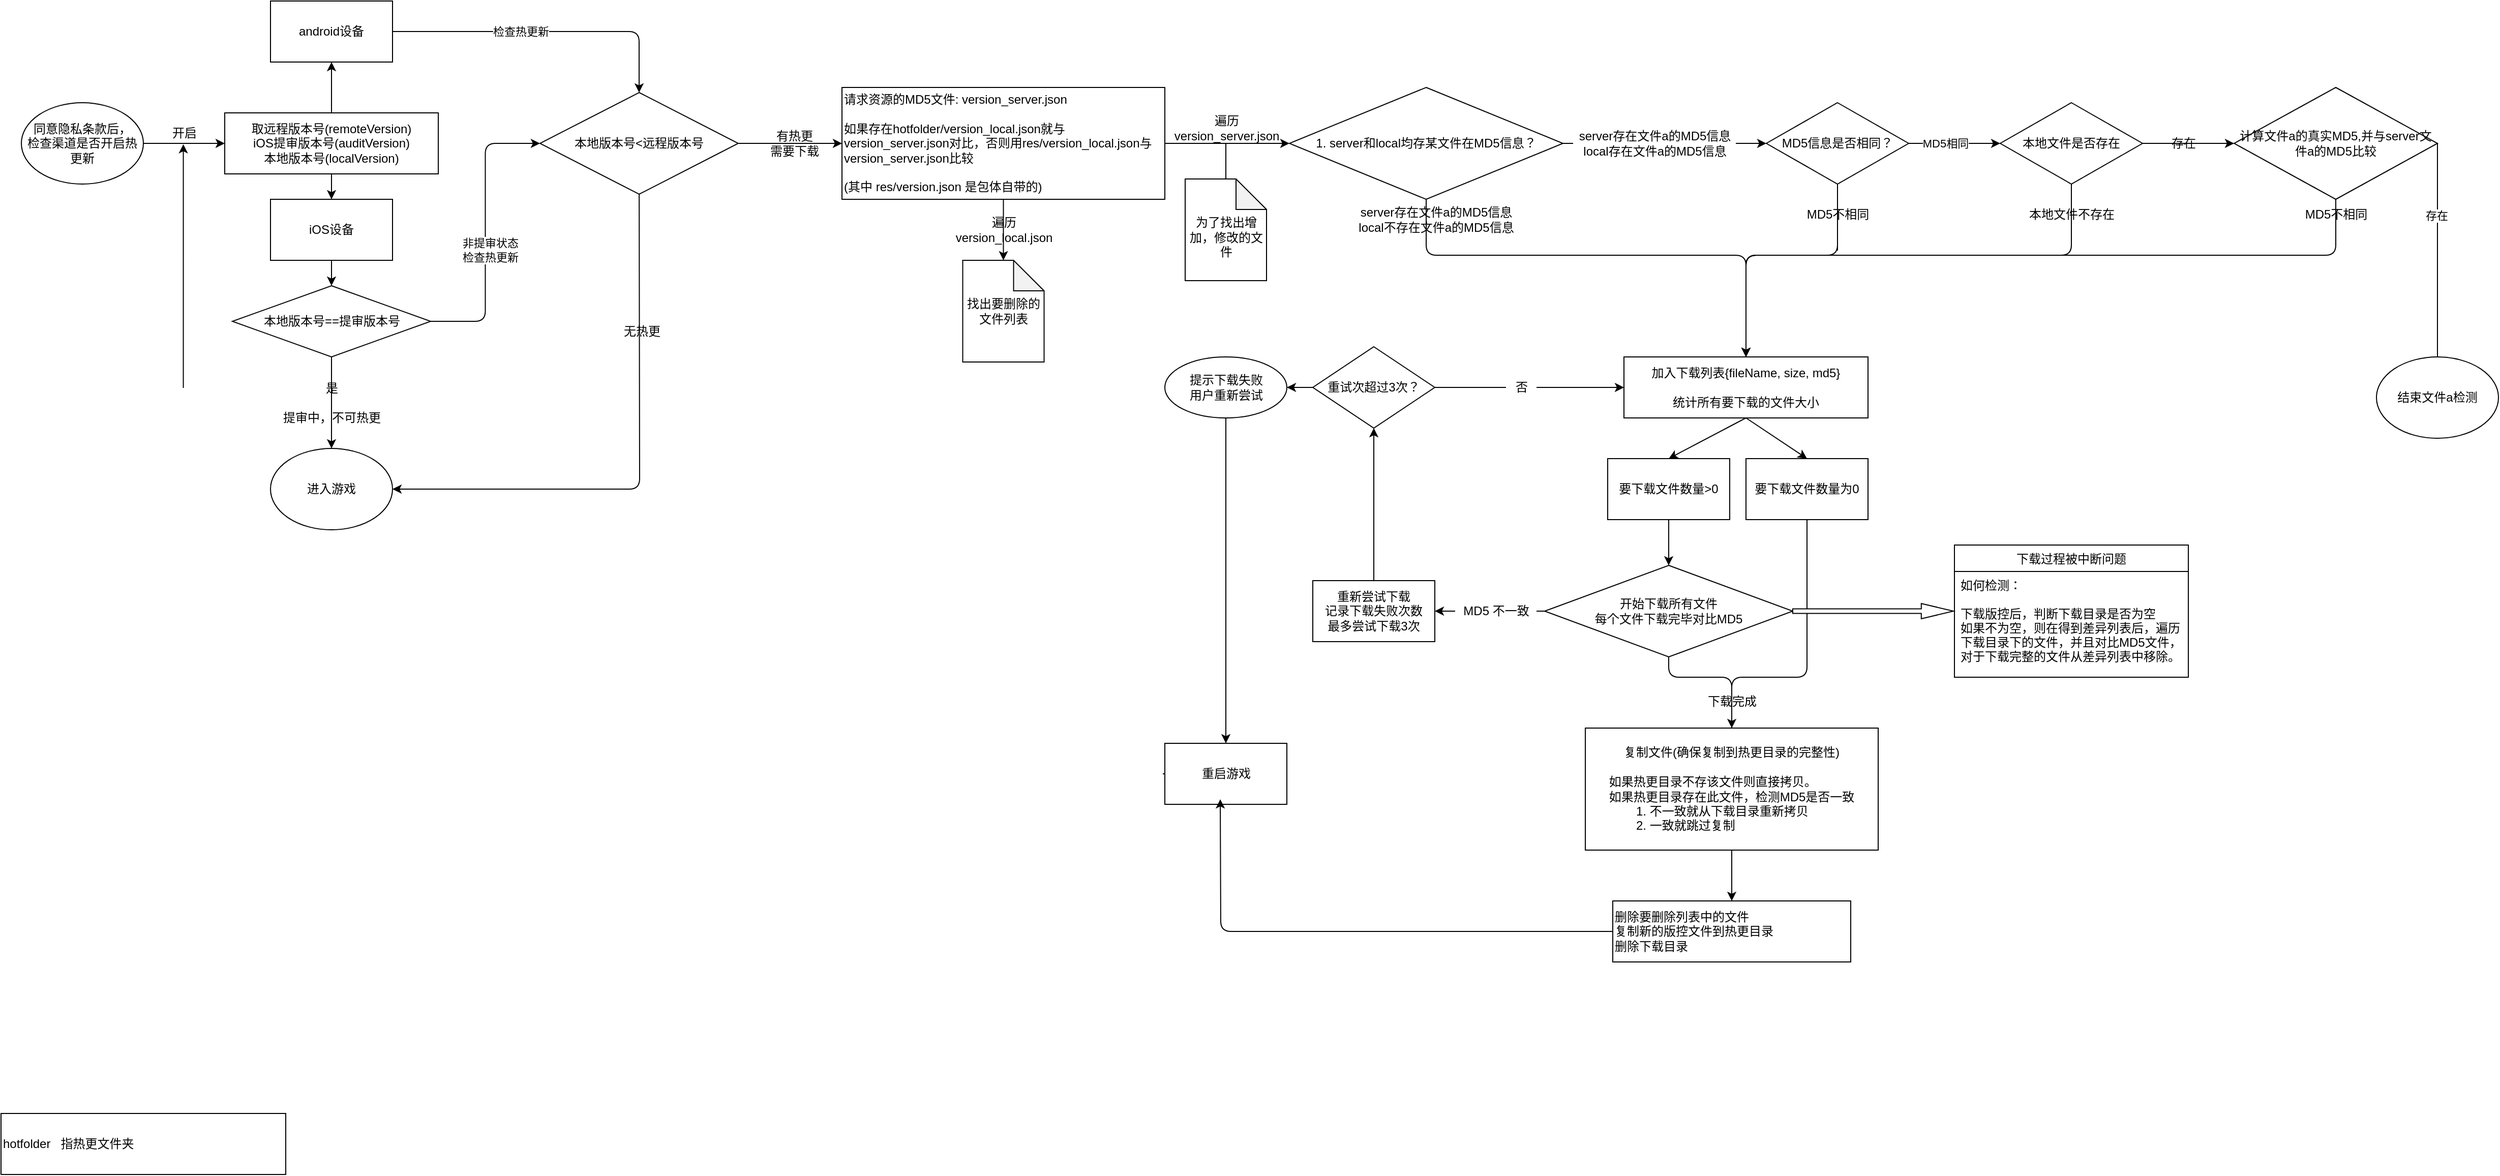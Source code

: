 <mxfile>
    <diagram id="xUhgE4Rxfc2PH_i5NJvs" name="第 1 页">
        <mxGraphModel dx="1527" dy="878" grid="1" gridSize="10" guides="1" tooltips="1" connect="1" arrows="1" fold="1" page="1" pageScale="1" pageWidth="827" pageHeight="1169" math="0" shadow="0">
            <root>
                <mxCell id="0"/>
                <mxCell id="1" parent="0"/>
                <mxCell id="7" value="" style="edgeStyle=none;html=1;exitX=1;exitY=0.5;exitDx=0;exitDy=0;" parent="1" source="198" target="4" edge="1">
                    <mxGeometry relative="1" as="geometry">
                        <mxPoint x="140" y="155" as="sourcePoint"/>
                    </mxGeometry>
                </mxCell>
                <mxCell id="10" style="edgeStyle=none;html=1;exitX=1;exitY=0.5;exitDx=0;exitDy=0;entryX=0;entryY=0.5;entryDx=0;entryDy=0;" parent="1" source="4" edge="1">
                    <mxGeometry relative="1" as="geometry">
                        <mxPoint x="320" y="155" as="targetPoint"/>
                    </mxGeometry>
                </mxCell>
                <mxCell id="25" value="" style="edgeStyle=none;html=1;" parent="1" source="4" target="24" edge="1">
                    <mxGeometry relative="1" as="geometry"/>
                </mxCell>
                <mxCell id="27" value="" style="edgeStyle=none;html=1;" parent="1" source="4" target="26" edge="1">
                    <mxGeometry relative="1" as="geometry"/>
                </mxCell>
                <mxCell id="4" value="取远程版本号(remoteVersion)&lt;br&gt;iOS提审版本号(auditVersion)&lt;br&gt;本地版本号(localVersion)" style="rounded=0;whiteSpace=wrap;html=1;" parent="1" vertex="1">
                    <mxGeometry x="220" y="125" width="210" height="60" as="geometry"/>
                </mxCell>
                <mxCell id="23" value="开启" style="text;html=1;align=center;verticalAlign=middle;resizable=0;points=[];autosize=1;strokeColor=none;fillColor=none;" parent="1" vertex="1">
                    <mxGeometry x="160" y="135" width="40" height="20" as="geometry"/>
                </mxCell>
                <mxCell id="33" value="" style="edgeStyle=none;html=1;" parent="1" source="24" target="31" edge="1">
                    <mxGeometry relative="1" as="geometry"/>
                </mxCell>
                <mxCell id="24" value="iOS设备&lt;br&gt;" style="rounded=0;whiteSpace=wrap;html=1;" parent="1" vertex="1">
                    <mxGeometry x="265" y="210" width="120" height="60" as="geometry"/>
                </mxCell>
                <mxCell id="166" value="" style="html=1;entryX=0.5;entryY=0;entryDx=0;entryDy=0;exitX=1;exitY=0.5;exitDx=0;exitDy=0;edgeStyle=orthogonalEdgeStyle;" parent="1" source="26" target="42" edge="1">
                    <mxGeometry relative="1" as="geometry">
                        <mxPoint x="465" y="45" as="targetPoint"/>
                    </mxGeometry>
                </mxCell>
                <mxCell id="168" value="检查热更新" style="edgeLabel;html=1;align=center;verticalAlign=middle;resizable=0;points=[];" parent="166" vertex="1" connectable="0">
                    <mxGeometry x="-0.277" y="1" relative="1" as="geometry">
                        <mxPoint x="16" y="1" as="offset"/>
                    </mxGeometry>
                </mxCell>
                <mxCell id="26" value="android设备" style="rounded=0;whiteSpace=wrap;html=1;" parent="1" vertex="1">
                    <mxGeometry x="265" y="15" width="120" height="60" as="geometry"/>
                </mxCell>
                <mxCell id="160" value="" style="edgeStyle=none;html=1;entryX=0.5;entryY=0;entryDx=0;entryDy=0;exitX=0.5;exitY=1;exitDx=0;exitDy=0;" parent="1" source="31" target="196" edge="1">
                    <mxGeometry relative="1" as="geometry">
                        <mxPoint x="325" y="475" as="targetPoint"/>
                    </mxGeometry>
                </mxCell>
                <mxCell id="164" style="edgeStyle=orthogonalEdgeStyle;html=1;exitX=1;exitY=0.5;exitDx=0;exitDy=0;entryX=0;entryY=0.5;entryDx=0;entryDy=0;" parent="1" source="31" target="42" edge="1">
                    <mxGeometry relative="1" as="geometry">
                        <mxPoint x="530" y="155" as="targetPoint"/>
                    </mxGeometry>
                </mxCell>
                <mxCell id="167" value="非提审状态&lt;br&gt;检查热更新" style="edgeLabel;html=1;align=center;verticalAlign=middle;resizable=0;points=[];" parent="164" vertex="1" connectable="0">
                    <mxGeometry x="-0.555" y="2" relative="1" as="geometry">
                        <mxPoint x="6" y="-61" as="offset"/>
                    </mxGeometry>
                </mxCell>
                <mxCell id="31" value="本地版本号==提审版本号" style="rhombus;whiteSpace=wrap;html=1;rounded=0;" parent="1" vertex="1">
                    <mxGeometry x="227.5" y="295" width="195" height="70" as="geometry"/>
                </mxCell>
                <mxCell id="53" value="" style="edgeStyle=none;html=1;" parent="1" source="42" target="52" edge="1">
                    <mxGeometry relative="1" as="geometry"/>
                </mxCell>
                <mxCell id="201" value="" style="html=1;entryX=1;entryY=0.5;entryDx=0;entryDy=0;" edge="1" parent="1" source="42" target="196">
                    <mxGeometry relative="1" as="geometry">
                        <mxPoint x="627.5" y="285.0" as="targetPoint"/>
                        <Array as="points">
                            <mxPoint x="628" y="495"/>
                        </Array>
                    </mxGeometry>
                </mxCell>
                <mxCell id="42" value="本地版本号&amp;lt;远程版本号" style="rhombus;whiteSpace=wrap;html=1;rounded=0;" parent="1" vertex="1">
                    <mxGeometry x="530" y="105" width="195" height="100" as="geometry"/>
                </mxCell>
                <mxCell id="61" value="" style="edgeStyle=none;html=1;entryX=0;entryY=0.5;entryDx=0;entryDy=0;" parent="1" source="52" target="60" edge="1">
                    <mxGeometry relative="1" as="geometry"/>
                </mxCell>
                <mxCell id="117" value="" style="html=1;exitX=0.5;exitY=1;exitDx=0;exitDy=0;entryX=0.5;entryY=0;entryDx=0;entryDy=0;entryPerimeter=0;" parent="1" source="52" target="199" edge="1">
                    <mxGeometry relative="1" as="geometry">
                        <mxPoint x="985.745" y="275" as="targetPoint"/>
                    </mxGeometry>
                </mxCell>
                <mxCell id="52" value="&lt;div&gt;&lt;span&gt;请求资源的MD5文件: version_server.json&lt;/span&gt;&lt;/div&gt;&lt;div&gt;&lt;span&gt;&lt;br&gt;&lt;/span&gt;&lt;/div&gt;如果存在&lt;span&gt;hotfolder/version_local.json就与&lt;/span&gt;version_server.json对比，否则用res/version_local.json与version_server.json比较&lt;br&gt;&lt;br&gt;(其中 res/version.json 是包体自带的)" style="whiteSpace=wrap;html=1;rounded=0;align=left;" parent="1" vertex="1">
                    <mxGeometry x="827" y="100" width="317.5" height="110" as="geometry"/>
                </mxCell>
                <mxCell id="54" value="有热更&lt;br&gt;需要下载" style="text;html=1;align=center;verticalAlign=middle;resizable=0;points=[];autosize=1;strokeColor=none;fillColor=none;" parent="1" vertex="1">
                    <mxGeometry x="750" y="140" width="60" height="30" as="geometry"/>
                </mxCell>
                <mxCell id="55" value="hotfolder&amp;nbsp; &amp;nbsp;指热更文件夹" style="rounded=0;whiteSpace=wrap;html=1;align=left;" parent="1" vertex="1">
                    <mxGeometry y="1109" width="280" height="60" as="geometry"/>
                </mxCell>
                <mxCell id="69" value="" style="edgeStyle=none;html=1;entryX=0;entryY=0.5;entryDx=0;entryDy=0;exitX=1;exitY=0.5;exitDx=0;exitDy=0;startArrow=none;" parent="1" source="64" target="68" edge="1">
                    <mxGeometry relative="1" as="geometry"/>
                </mxCell>
                <mxCell id="91" value="" style="edgeStyle=orthogonalEdgeStyle;html=1;exitX=0.5;exitY=1;exitDx=0;exitDy=0;entryX=0.5;entryY=0;entryDx=0;entryDy=0;" parent="1" source="60" target="65" edge="1">
                    <mxGeometry relative="1" as="geometry">
                        <mxPoint x="1536" y="375" as="targetPoint"/>
                        <Array as="points">
                            <mxPoint x="1402" y="265"/>
                            <mxPoint x="1716" y="265"/>
                        </Array>
                    </mxGeometry>
                </mxCell>
                <mxCell id="60" value="&lt;div&gt;&lt;span&gt;1. server和local均存某文件在MD5信息？&lt;/span&gt;&lt;/div&gt;" style="rhombus;whiteSpace=wrap;html=1;align=center;rounded=0;" parent="1" vertex="1">
                    <mxGeometry x="1267" y="100" width="269" height="110" as="geometry"/>
                </mxCell>
                <mxCell id="124" style="edgeStyle=none;html=1;exitX=0.5;exitY=1;exitDx=0;exitDy=0;entryX=0.5;entryY=0;entryDx=0;entryDy=0;" parent="1" source="65" target="113" edge="1">
                    <mxGeometry relative="1" as="geometry"/>
                </mxCell>
                <mxCell id="125" style="edgeStyle=none;html=1;exitX=0.5;exitY=1;exitDx=0;exitDy=0;entryX=0.5;entryY=0;entryDx=0;entryDy=0;" parent="1" source="65" target="123" edge="1">
                    <mxGeometry relative="1" as="geometry"/>
                </mxCell>
                <mxCell id="65" value="加入下载列表{fileName, size, md5}&lt;br&gt;&lt;br&gt;统计所有要下载的文件大小" style="rounded=0;whiteSpace=wrap;html=1;" parent="1" vertex="1">
                    <mxGeometry x="1596" y="365" width="240" height="60" as="geometry"/>
                </mxCell>
                <mxCell id="74" value="" style="edgeStyle=none;html=1;exitX=1;exitY=0.5;exitDx=0;exitDy=0;" parent="1" source="68" target="73" edge="1">
                    <mxGeometry relative="1" as="geometry"/>
                </mxCell>
                <mxCell id="75" value="MD5相同" style="edgeLabel;html=1;align=center;verticalAlign=middle;resizable=0;points=[];" parent="74" vertex="1" connectable="0">
                    <mxGeometry x="-0.199" relative="1" as="geometry">
                        <mxPoint as="offset"/>
                    </mxGeometry>
                </mxCell>
                <mxCell id="106" value="" style="edgeStyle=orthogonalEdgeStyle;html=1;entryX=0.5;entryY=0;entryDx=0;entryDy=0;exitX=0.5;exitY=1;exitDx=0;exitDy=0;startArrow=none;" parent="1" source="109" target="65" edge="1">
                    <mxGeometry relative="1" as="geometry">
                        <mxPoint x="1806" y="275" as="targetPoint"/>
                        <Array as="points">
                            <mxPoint x="1716" y="265"/>
                        </Array>
                    </mxGeometry>
                </mxCell>
                <mxCell id="68" value="MD5信息是否相同？" style="rhombus;whiteSpace=wrap;html=1;" parent="1" vertex="1">
                    <mxGeometry x="1736" y="115" width="140" height="80" as="geometry"/>
                </mxCell>
                <mxCell id="64" value="server存在文件a的MD5信息&lt;br&gt;local存在文件a的MD5信息" style="text;html=1;align=center;verticalAlign=middle;resizable=0;points=[];autosize=1;strokeColor=none;fillColor=none;glass=0;" parent="1" vertex="1">
                    <mxGeometry x="1546" y="140" width="160" height="30" as="geometry"/>
                </mxCell>
                <mxCell id="70" value="" style="edgeStyle=none;html=1;entryX=0;entryY=0.5;entryDx=0;entryDy=0;exitX=1;exitY=0.5;exitDx=0;exitDy=0;endArrow=none;" parent="1" source="60" target="64" edge="1">
                    <mxGeometry relative="1" as="geometry">
                        <mxPoint x="1536" y="155" as="sourcePoint"/>
                        <mxPoint x="1736" y="155" as="targetPoint"/>
                    </mxGeometry>
                </mxCell>
                <mxCell id="103" value="" style="html=1;entryX=0;entryY=0.5;entryDx=0;entryDy=0;exitX=1;exitY=0.5;exitDx=0;exitDy=0;" parent="1" source="73" target="96" edge="1">
                    <mxGeometry relative="1" as="geometry">
                        <mxPoint x="2196" y="155" as="targetPoint"/>
                    </mxGeometry>
                </mxCell>
                <mxCell id="108" value="" style="edgeStyle=orthogonalEdgeStyle;html=1;entryX=0.5;entryY=0;entryDx=0;entryDy=0;exitX=0.5;exitY=1;exitDx=0;exitDy=0;" parent="1" source="73" target="65" edge="1">
                    <mxGeometry relative="1" as="geometry">
                        <mxPoint x="2036.0" y="285" as="targetPoint"/>
                        <Array as="points">
                            <mxPoint x="2036" y="265"/>
                            <mxPoint x="1716" y="265"/>
                        </Array>
                    </mxGeometry>
                </mxCell>
                <mxCell id="73" value="本地文件是否存在" style="rhombus;whiteSpace=wrap;html=1;" parent="1" vertex="1">
                    <mxGeometry x="1966" y="115" width="140" height="80" as="geometry"/>
                </mxCell>
                <mxCell id="84" value="结束文件a检测" style="ellipse;whiteSpace=wrap;html=1;glass=0;" parent="1" vertex="1">
                    <mxGeometry x="2336" y="365" width="120" height="80" as="geometry"/>
                </mxCell>
                <mxCell id="85" value="" style="edgeStyle=none;html=1;endArrow=none;exitX=1;exitY=0.5;exitDx=0;exitDy=0;entryX=0.5;entryY=0;entryDx=0;entryDy=0;" parent="1" source="96" target="84" edge="1">
                    <mxGeometry relative="1" as="geometry">
                        <mxPoint x="1806.0" y="-5" as="sourcePoint"/>
                        <mxPoint x="1806.0" y="-105" as="targetPoint"/>
                    </mxGeometry>
                </mxCell>
                <mxCell id="86" value="存在" style="edgeLabel;html=1;align=center;verticalAlign=middle;resizable=0;points=[];" parent="85" vertex="1" connectable="0">
                    <mxGeometry x="-0.327" y="-1" relative="1" as="geometry">
                        <mxPoint as="offset"/>
                    </mxGeometry>
                </mxCell>
                <mxCell id="89" value="server存在文件a的MD5信息&lt;br&gt;local不存在文件a的MD5信息" style="text;html=1;align=center;verticalAlign=middle;resizable=0;points=[];autosize=1;strokeColor=none;fillColor=none;" parent="1" vertex="1">
                    <mxGeometry x="1326" y="215" width="170" height="30" as="geometry"/>
                </mxCell>
                <mxCell id="101" value="" style="html=1;entryX=0.5;entryY=0;entryDx=0;entryDy=0;exitX=0.5;exitY=1;exitDx=0;exitDy=0;edgeStyle=orthogonalEdgeStyle;" parent="1" source="96" target="65" edge="1">
                    <mxGeometry relative="1" as="geometry">
                        <mxPoint x="2264.422" y="315.01" as="targetPoint"/>
                        <Array as="points">
                            <mxPoint x="2296" y="265"/>
                            <mxPoint x="1716" y="265"/>
                        </Array>
                    </mxGeometry>
                </mxCell>
                <mxCell id="96" value="计算文件a的真实MD5,并与server文件a的MD5比较" style="rhombus;whiteSpace=wrap;html=1;" parent="1" vertex="1">
                    <mxGeometry x="2196" y="100" width="200" height="110" as="geometry"/>
                </mxCell>
                <mxCell id="104" value="存在" style="text;html=1;align=center;verticalAlign=middle;resizable=0;points=[];autosize=1;strokeColor=none;fillColor=none;" parent="1" vertex="1">
                    <mxGeometry x="2126" y="145" width="40" height="20" as="geometry"/>
                </mxCell>
                <mxCell id="109" value="MD5不相同" style="text;html=1;align=center;verticalAlign=middle;resizable=0;points=[];autosize=1;strokeColor=none;fillColor=none;" parent="1" vertex="1">
                    <mxGeometry x="1766" y="215" width="80" height="20" as="geometry"/>
                </mxCell>
                <mxCell id="110" value="" style="edgeStyle=orthogonalEdgeStyle;html=1;entryX=0.5;entryY=0;entryDx=0;entryDy=0;exitX=0.5;exitY=1;exitDx=0;exitDy=0;endArrow=none;" parent="1" source="68" target="109" edge="1">
                    <mxGeometry relative="1" as="geometry">
                        <mxPoint x="1806" y="195" as="sourcePoint"/>
                        <mxPoint x="1716" y="345" as="targetPoint"/>
                        <Array as="points">
                            <mxPoint x="1806" y="265"/>
                        </Array>
                    </mxGeometry>
                </mxCell>
                <mxCell id="111" value="本地文件不存在" style="text;html=1;align=center;verticalAlign=middle;resizable=0;points=[];autosize=1;strokeColor=none;fillColor=none;" parent="1" vertex="1">
                    <mxGeometry x="1986" y="215" width="100" height="20" as="geometry"/>
                </mxCell>
                <mxCell id="112" value="MD5不相同" style="text;html=1;align=center;verticalAlign=middle;resizable=0;points=[];autosize=1;strokeColor=none;fillColor=none;" parent="1" vertex="1">
                    <mxGeometry x="2256" y="215" width="80" height="20" as="geometry"/>
                </mxCell>
                <mxCell id="185" value="" style="html=1;entryX=0.5;entryY=0;entryDx=0;entryDy=0;exitX=0.5;exitY=1;exitDx=0;exitDy=0;edgeStyle=orthogonalEdgeStyle;" edge="1" parent="1" source="113" target="187">
                    <mxGeometry relative="1" as="geometry">
                        <mxPoint x="1702" y="730" as="targetPoint"/>
                        <Array as="points">
                            <mxPoint x="1776" y="680"/>
                            <mxPoint x="1702" y="680"/>
                        </Array>
                    </mxGeometry>
                </mxCell>
                <mxCell id="113" value="要下载文件数量为0" style="rounded=0;whiteSpace=wrap;html=1;" parent="1" vertex="1">
                    <mxGeometry x="1716" y="465" width="120" height="60" as="geometry"/>
                </mxCell>
                <mxCell id="121" value="" style="edgeStyle=none;html=1;entryX=0.5;entryY=1;entryDx=0;entryDy=0;entryPerimeter=0;" parent="1" source="114" target="119" edge="1">
                    <mxGeometry relative="1" as="geometry">
                        <mxPoint x="1204.5" y="45.0" as="targetPoint"/>
                    </mxGeometry>
                </mxCell>
                <mxCell id="114" value="遍历&lt;br&gt;version_server.json" style="text;html=1;align=center;verticalAlign=middle;resizable=0;points=[];autosize=1;strokeColor=none;fillColor=none;" parent="1" vertex="1">
                    <mxGeometry x="1144.5" y="125" width="120" height="30" as="geometry"/>
                </mxCell>
                <mxCell id="119" value="&lt;br&gt;为了找出增加，修改的文件" style="shape=note;whiteSpace=wrap;html=1;backgroundOutline=1;darkOpacity=0.05;" parent="1" vertex="1">
                    <mxGeometry x="1164.5" y="190" width="80" height="100" as="geometry"/>
                </mxCell>
                <mxCell id="122" value="遍历&lt;br&gt;version_local.json" style="text;html=1;align=center;verticalAlign=middle;resizable=0;points=[];autosize=1;strokeColor=none;fillColor=none;" parent="1" vertex="1">
                    <mxGeometry x="930.75" y="225" width="110" height="30" as="geometry"/>
                </mxCell>
                <mxCell id="129" value="" style="edgeStyle=none;html=1;entryX=0.5;entryY=0;entryDx=0;entryDy=0;exitX=0.5;exitY=1;exitDx=0;exitDy=0;" parent="1" source="123" target="128" edge="1">
                    <mxGeometry relative="1" as="geometry"/>
                </mxCell>
                <mxCell id="123" value="&lt;span&gt;要下载文件数量&amp;gt;0&lt;/span&gt;" style="whiteSpace=wrap;html=1;" parent="1" vertex="1">
                    <mxGeometry x="1580" y="465" width="120" height="60" as="geometry"/>
                </mxCell>
                <mxCell id="131" value="" style="edgeStyle=none;html=1;startArrow=none;" parent="1" source="132" target="130" edge="1">
                    <mxGeometry relative="1" as="geometry"/>
                </mxCell>
                <mxCell id="182" value="" style="edgeStyle=orthogonalEdgeStyle;html=1;exitX=0.5;exitY=1;exitDx=0;exitDy=0;entryX=0.5;entryY=0;entryDx=0;entryDy=0;" edge="1" parent="1" source="128" target="187">
                    <mxGeometry relative="1" as="geometry">
                        <mxPoint x="1702" y="730" as="targetPoint"/>
                        <Array as="points">
                            <mxPoint x="1640" y="680"/>
                            <mxPoint x="1702" y="680"/>
                            <mxPoint x="1702" y="800"/>
                        </Array>
                    </mxGeometry>
                </mxCell>
                <mxCell id="128" value="&lt;span&gt;开始下载所有文件&lt;br&gt;每个文件下载完毕对比MD5&lt;/span&gt;" style="rhombus;whiteSpace=wrap;html=1;" parent="1" vertex="1">
                    <mxGeometry x="1518" y="570" width="244" height="90" as="geometry"/>
                </mxCell>
                <mxCell id="141" value="" style="edgeStyle=none;html=1;exitX=0.5;exitY=0;exitDx=0;exitDy=0;entryX=0.5;entryY=1;entryDx=0;entryDy=0;" parent="1" source="130" target="140" edge="1">
                    <mxGeometry relative="1" as="geometry"/>
                </mxCell>
                <mxCell id="130" value="重新尝试下载&lt;br&gt;记录下载失败次数&lt;br&gt;最多尝试下载3次" style="whiteSpace=wrap;html=1;" parent="1" vertex="1">
                    <mxGeometry x="1290" y="585" width="120" height="60" as="geometry"/>
                </mxCell>
                <mxCell id="132" value="MD5 不一致" style="text;html=1;align=center;verticalAlign=middle;resizable=0;points=[];autosize=1;strokeColor=none;fillColor=none;" parent="1" vertex="1">
                    <mxGeometry x="1430" y="605" width="80" height="20" as="geometry"/>
                </mxCell>
                <mxCell id="139" value="" style="edgeStyle=none;html=1;endArrow=none;" parent="1" source="128" target="132" edge="1">
                    <mxGeometry relative="1" as="geometry">
                        <mxPoint x="1518" y="630" as="sourcePoint"/>
                        <mxPoint x="1430" y="630" as="targetPoint"/>
                    </mxGeometry>
                </mxCell>
                <mxCell id="143" value="" style="edgeStyle=none;html=1;entryX=0;entryY=0.5;entryDx=0;entryDy=0;exitX=1;exitY=0.5;exitDx=0;exitDy=0;startArrow=none;" parent="1" source="144" target="65" edge="1">
                    <mxGeometry relative="1" as="geometry">
                        <mxPoint x="1450" y="385" as="targetPoint"/>
                    </mxGeometry>
                </mxCell>
                <mxCell id="151" value="" style="edgeStyle=none;html=1;" parent="1" source="140" target="150" edge="1">
                    <mxGeometry relative="1" as="geometry"/>
                </mxCell>
                <mxCell id="140" value="重试次超过3次？" style="rhombus;whiteSpace=wrap;html=1;" parent="1" vertex="1">
                    <mxGeometry x="1290" y="355" width="120" height="80" as="geometry"/>
                </mxCell>
                <mxCell id="144" value="否" style="text;html=1;align=center;verticalAlign=middle;resizable=0;points=[];autosize=1;strokeColor=none;fillColor=none;" parent="1" vertex="1">
                    <mxGeometry x="1480" y="385" width="30" height="20" as="geometry"/>
                </mxCell>
                <mxCell id="145" value="" style="edgeStyle=none;html=1;entryX=0;entryY=0.5;entryDx=0;entryDy=0;exitX=1;exitY=0.5;exitDx=0;exitDy=0;endArrow=none;" parent="1" source="140" target="144" edge="1">
                    <mxGeometry relative="1" as="geometry">
                        <mxPoint x="1410" y="395" as="sourcePoint"/>
                        <mxPoint x="1596" y="395" as="targetPoint"/>
                    </mxGeometry>
                </mxCell>
                <mxCell id="170" value="" style="edgeStyle=orthogonalEdgeStyle;html=1;" parent="1" source="150" target="169" edge="1">
                    <mxGeometry relative="1" as="geometry"/>
                </mxCell>
                <mxCell id="150" value="提示下载失败&lt;br&gt;用户重新尝试" style="ellipse;whiteSpace=wrap;html=1;" parent="1" vertex="1">
                    <mxGeometry x="1144.5" y="365" width="120" height="60" as="geometry"/>
                </mxCell>
                <mxCell id="161" value="是&lt;br&gt;&lt;br&gt;提审中，不可热更" style="text;html=1;align=center;verticalAlign=middle;resizable=0;points=[];autosize=1;strokeColor=none;fillColor=none;" parent="1" vertex="1">
                    <mxGeometry x="270" y="385" width="110" height="50" as="geometry"/>
                </mxCell>
                <mxCell id="174" value="" style="edgeStyle=orthogonalEdgeStyle;html=1;entryX=0.482;entryY=1.041;entryDx=0;entryDy=0;entryPerimeter=0;" parent="1" source="169" target="23" edge="1">
                    <mxGeometry relative="1" as="geometry">
                        <mxPoint x="1064.5" y="775" as="targetPoint"/>
                    </mxGeometry>
                </mxCell>
                <mxCell id="169" value="重启游戏" style="whiteSpace=wrap;html=1;" parent="1" vertex="1">
                    <mxGeometry x="1144.5" y="745" width="120" height="60" as="geometry"/>
                </mxCell>
                <mxCell id="PIqp8Kj3s299K9vhxBDJ-185" value="下载过程被中断问题" style="swimlane;fontStyle=0;childLayout=stackLayout;horizontal=1;startSize=26;fillColor=none;horizontalStack=0;resizeParent=1;resizeParentMax=0;resizeLast=0;collapsible=1;marginBottom=0;" parent="1" vertex="1">
                    <mxGeometry x="1921" y="550" width="230" height="130" as="geometry">
                        <mxRectangle x="299" y="1036" width="100" height="26" as="alternateBounds"/>
                    </mxGeometry>
                </mxCell>
                <mxCell id="PIqp8Kj3s299K9vhxBDJ-186" value="如何检测：&#10;&#10;下载版控后，判断下载目录是否为空&#10;如果不为空，则在得到差异列表后，遍历&#10;下载目录下的文件，并且对比MD5文件，&#10;对于下载完整的文件从差异列表中移除。&#10;&#10;" style="text;strokeColor=none;fillColor=none;align=left;verticalAlign=top;spacingLeft=4;spacingRight=4;overflow=hidden;rotatable=0;points=[[0,0.5],[1,0.5]];portConstraint=eastwest;" parent="PIqp8Kj3s299K9vhxBDJ-185" vertex="1">
                    <mxGeometry y="26" width="230" height="104" as="geometry"/>
                </mxCell>
                <mxCell id="175" value="" style="shape=singleArrow;whiteSpace=wrap;html=1;" vertex="1" parent="1">
                    <mxGeometry x="1762" y="607.5" width="158" height="15" as="geometry"/>
                </mxCell>
                <mxCell id="192" value="" style="edgeStyle=orthogonalEdgeStyle;html=1;" edge="1" parent="1" source="179">
                    <mxGeometry relative="1" as="geometry">
                        <mxPoint x="1199" y="800" as="targetPoint"/>
                    </mxGeometry>
                </mxCell>
                <mxCell id="179" value="&lt;span style=&quot;&quot;&gt;删除要删除列表中的文件&lt;br&gt;&lt;/span&gt;&lt;span style=&quot;&quot;&gt;复制新的版控文件到热更目录&lt;/span&gt;&lt;br style=&quot;&quot;&gt;&lt;span style=&quot;&quot;&gt;删除下载目录&lt;/span&gt;&lt;span style=&quot;&quot;&gt;&lt;br&gt;&lt;/span&gt;" style="whiteSpace=wrap;html=1;align=left;" vertex="1" parent="1">
                    <mxGeometry x="1585" y="900" width="234" height="60" as="geometry"/>
                </mxCell>
                <mxCell id="186" value="下载完成" style="text;html=1;align=center;verticalAlign=middle;resizable=0;points=[];autosize=1;strokeColor=none;fillColor=none;" vertex="1" parent="1">
                    <mxGeometry x="1672" y="694" width="60" height="20" as="geometry"/>
                </mxCell>
                <mxCell id="193" value="" style="html=1;exitX=0.5;exitY=1;exitDx=0;exitDy=0;entryX=0.5;entryY=0;entryDx=0;entryDy=0;" edge="1" parent="1" source="187" target="179">
                    <mxGeometry relative="1" as="geometry"/>
                </mxCell>
                <mxCell id="187" value="&lt;div&gt;复制文件(确保复制到热更目录的完整性)&lt;/div&gt;&lt;div&gt;&lt;br&gt;&lt;/div&gt;&lt;div style=&quot;text-align: left&quot;&gt;如果热更目录不存该文件则直接拷贝。&lt;/div&gt;&lt;div style=&quot;text-align: left&quot;&gt;如果热更目录存在此文件，检测MD5是否一致&lt;/div&gt;&lt;div style=&quot;text-align: left&quot;&gt;&lt;span style=&quot;white-space: pre&quot;&gt;&#9;&lt;/span&gt;1. 不一致就从下载目录重新拷贝&lt;/div&gt;&lt;div style=&quot;text-align: left&quot;&gt;&lt;span style=&quot;white-space: pre&quot;&gt;&#9;&lt;/span&gt;2. 一致就跳过复制&lt;/div&gt;" style="whiteSpace=wrap;html=1;align=center;" vertex="1" parent="1">
                    <mxGeometry x="1558" y="730" width="288" height="120" as="geometry"/>
                </mxCell>
                <mxCell id="196" value="&lt;span&gt;进入游戏&lt;/span&gt;" style="ellipse;whiteSpace=wrap;html=1;" vertex="1" parent="1">
                    <mxGeometry x="265" y="455" width="120" height="80" as="geometry"/>
                </mxCell>
                <mxCell id="198" value="&lt;span&gt;同意隐私条款后，&lt;/span&gt;&lt;br&gt;&lt;span&gt;检查渠道是否开启热更新&lt;/span&gt;" style="ellipse;whiteSpace=wrap;html=1;" vertex="1" parent="1">
                    <mxGeometry x="20" y="115" width="120" height="80" as="geometry"/>
                </mxCell>
                <mxCell id="199" value="&lt;span&gt;找出要删除的文件列表&lt;/span&gt;" style="shape=note;whiteSpace=wrap;html=1;backgroundOutline=1;darkOpacity=0.05;" vertex="1" parent="1">
                    <mxGeometry x="945.75" y="270" width="80" height="100" as="geometry"/>
                </mxCell>
                <mxCell id="202" value="无热更" style="text;html=1;align=center;verticalAlign=middle;resizable=0;points=[];autosize=1;strokeColor=none;fillColor=none;" vertex="1" parent="1">
                    <mxGeometry x="605" y="330" width="50" height="20" as="geometry"/>
                </mxCell>
            </root>
        </mxGraphModel>
    </diagram>
</mxfile>